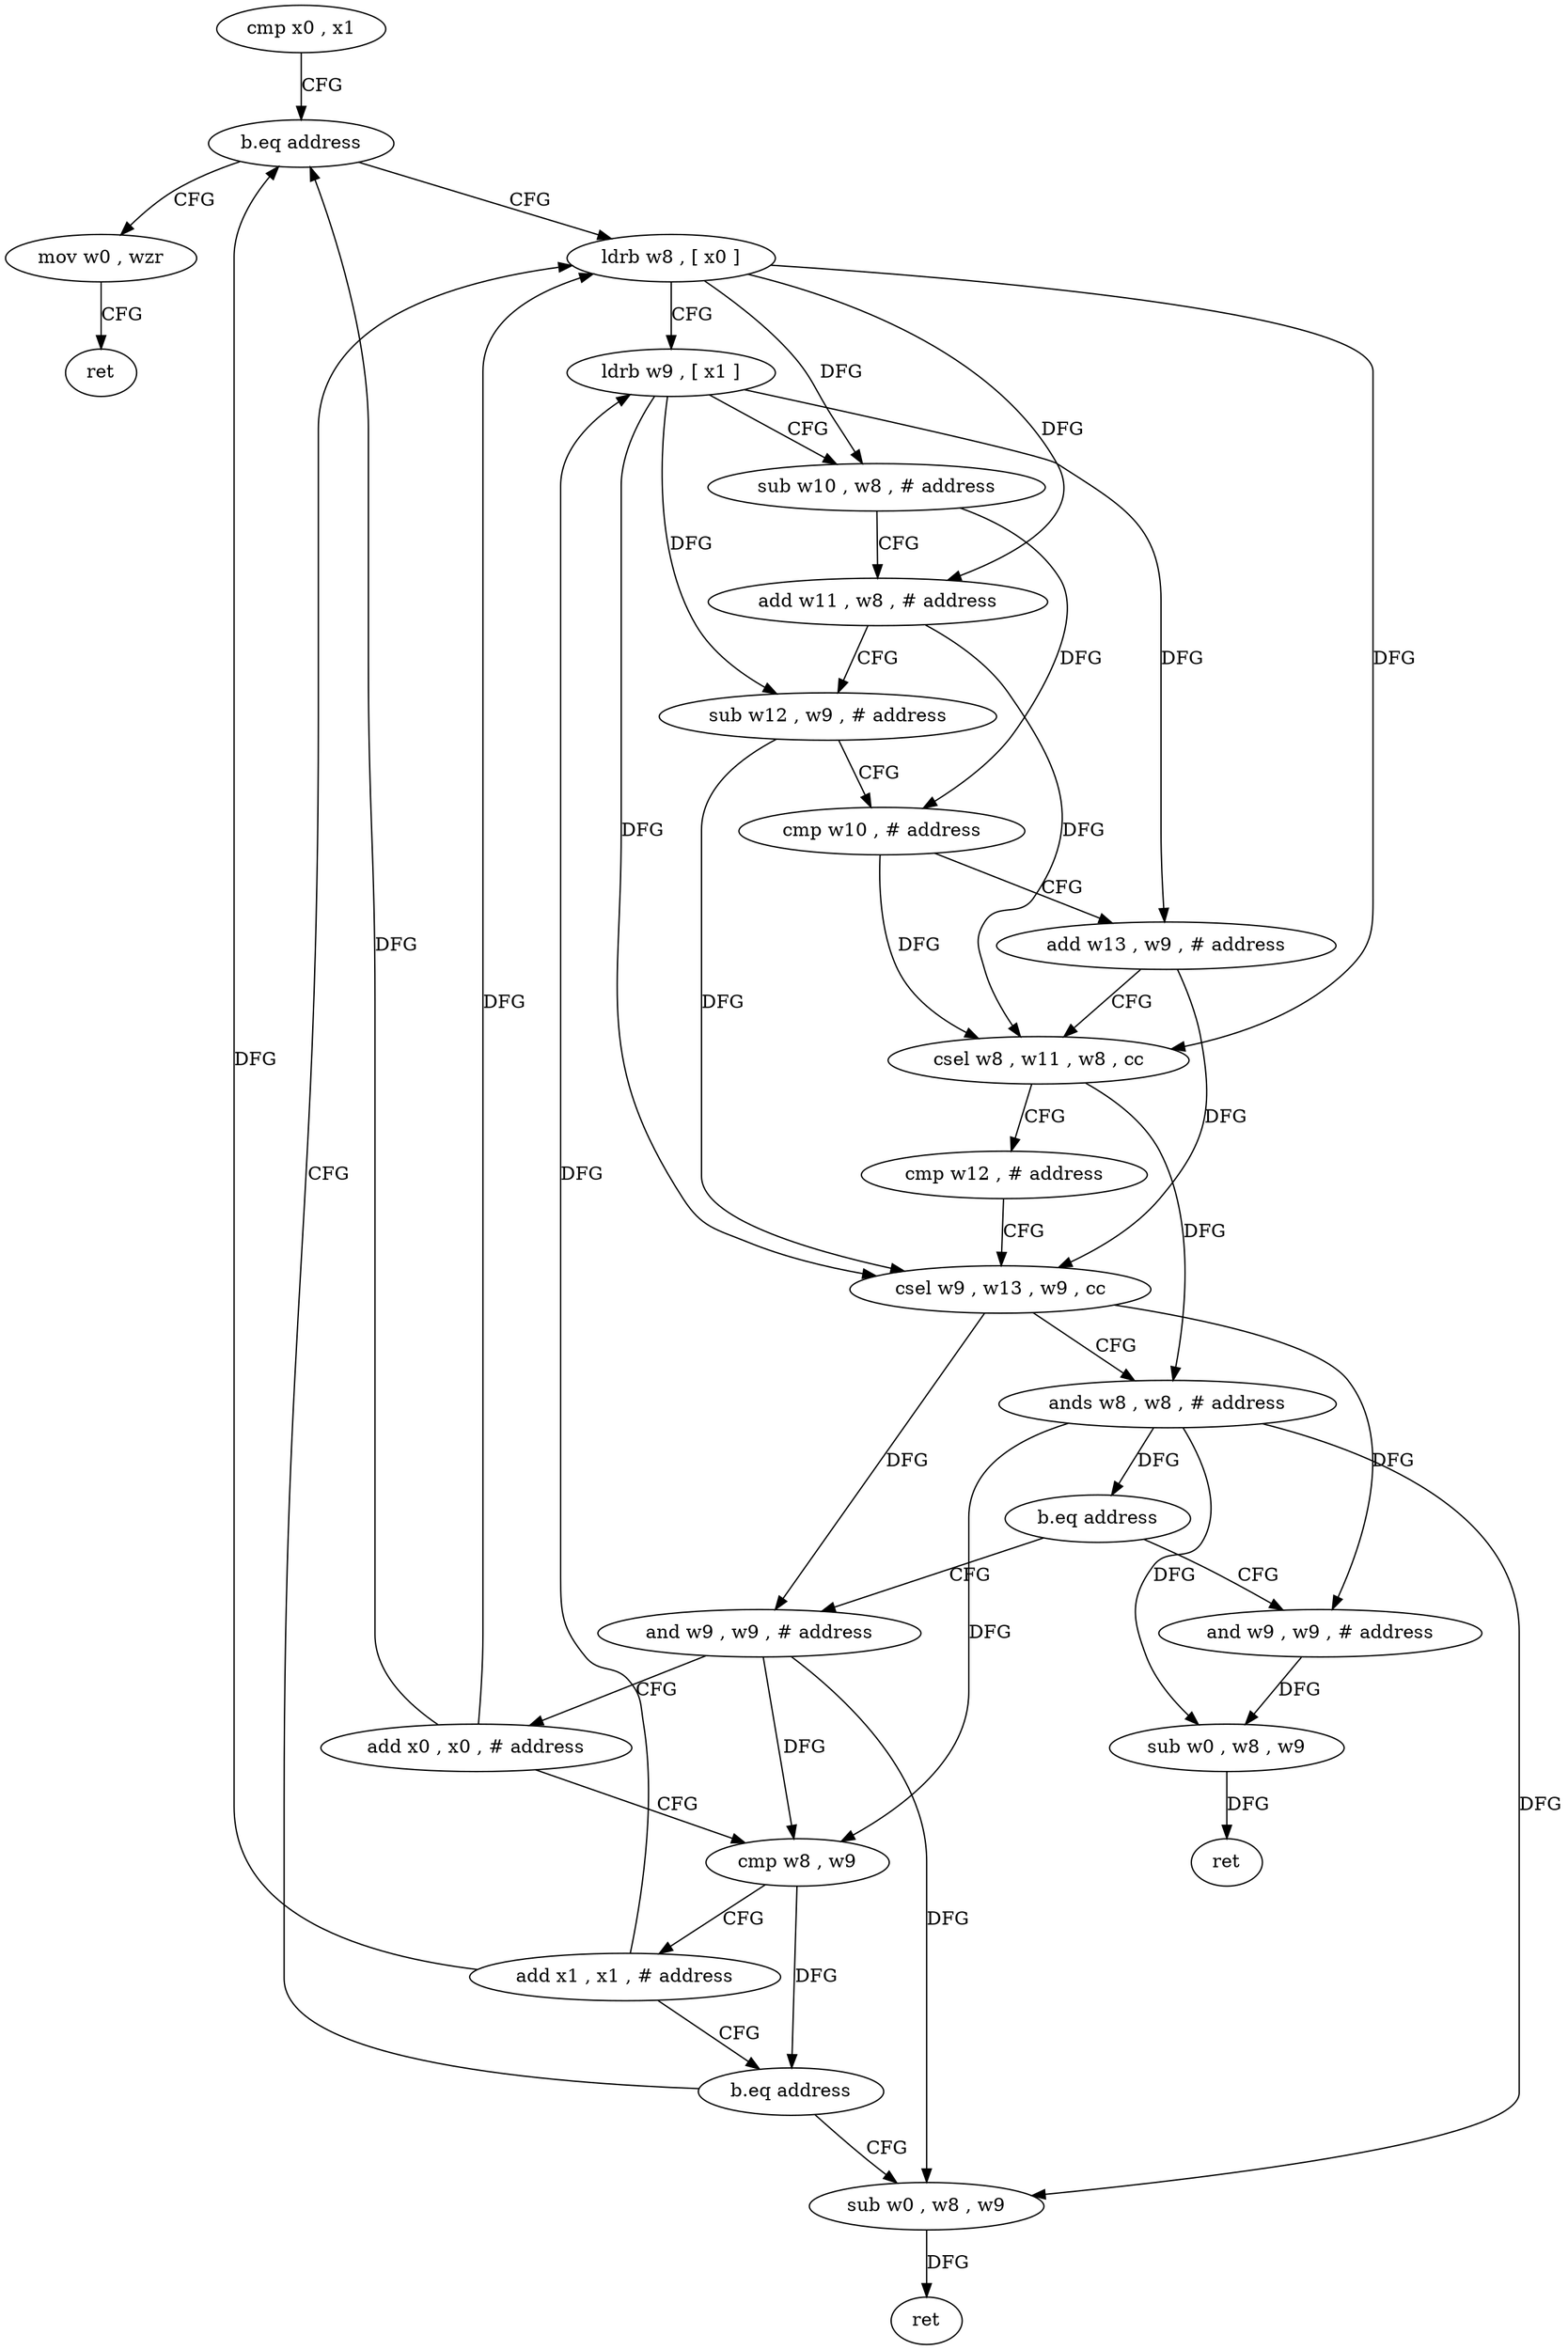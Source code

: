digraph "func" {
"4282424" [label = "cmp x0 , x1" ]
"4282428" [label = "b.eq address" ]
"4282508" [label = "mov w0 , wzr" ]
"4282432" [label = "ldrb w8 , [ x0 ]" ]
"4282512" [label = "ret" ]
"4282436" [label = "ldrb w9 , [ x1 ]" ]
"4282440" [label = "sub w10 , w8 , # address" ]
"4282444" [label = "add w11 , w8 , # address" ]
"4282448" [label = "sub w12 , w9 , # address" ]
"4282452" [label = "cmp w10 , # address" ]
"4282456" [label = "add w13 , w9 , # address" ]
"4282460" [label = "csel w8 , w11 , w8 , cc" ]
"4282464" [label = "cmp w12 , # address" ]
"4282468" [label = "csel w9 , w13 , w9 , cc" ]
"4282472" [label = "ands w8 , w8 , # address" ]
"4282476" [label = "b.eq address" ]
"4282516" [label = "and w9 , w9 , # address" ]
"4282480" [label = "and w9 , w9 , # address" ]
"4282520" [label = "sub w0 , w8 , w9" ]
"4282524" [label = "ret" ]
"4282484" [label = "add x0 , x0 , # address" ]
"4282488" [label = "cmp w8 , w9" ]
"4282492" [label = "add x1 , x1 , # address" ]
"4282496" [label = "b.eq address" ]
"4282500" [label = "sub w0 , w8 , w9" ]
"4282504" [label = "ret" ]
"4282424" -> "4282428" [ label = "CFG" ]
"4282428" -> "4282508" [ label = "CFG" ]
"4282428" -> "4282432" [ label = "CFG" ]
"4282508" -> "4282512" [ label = "CFG" ]
"4282432" -> "4282436" [ label = "CFG" ]
"4282432" -> "4282440" [ label = "DFG" ]
"4282432" -> "4282444" [ label = "DFG" ]
"4282432" -> "4282460" [ label = "DFG" ]
"4282436" -> "4282440" [ label = "CFG" ]
"4282436" -> "4282448" [ label = "DFG" ]
"4282436" -> "4282456" [ label = "DFG" ]
"4282436" -> "4282468" [ label = "DFG" ]
"4282440" -> "4282444" [ label = "CFG" ]
"4282440" -> "4282452" [ label = "DFG" ]
"4282444" -> "4282448" [ label = "CFG" ]
"4282444" -> "4282460" [ label = "DFG" ]
"4282448" -> "4282452" [ label = "CFG" ]
"4282448" -> "4282468" [ label = "DFG" ]
"4282452" -> "4282456" [ label = "CFG" ]
"4282452" -> "4282460" [ label = "DFG" ]
"4282456" -> "4282460" [ label = "CFG" ]
"4282456" -> "4282468" [ label = "DFG" ]
"4282460" -> "4282464" [ label = "CFG" ]
"4282460" -> "4282472" [ label = "DFG" ]
"4282464" -> "4282468" [ label = "CFG" ]
"4282468" -> "4282472" [ label = "CFG" ]
"4282468" -> "4282516" [ label = "DFG" ]
"4282468" -> "4282480" [ label = "DFG" ]
"4282472" -> "4282476" [ label = "DFG" ]
"4282472" -> "4282520" [ label = "DFG" ]
"4282472" -> "4282488" [ label = "DFG" ]
"4282472" -> "4282500" [ label = "DFG" ]
"4282476" -> "4282516" [ label = "CFG" ]
"4282476" -> "4282480" [ label = "CFG" ]
"4282516" -> "4282520" [ label = "DFG" ]
"4282480" -> "4282484" [ label = "CFG" ]
"4282480" -> "4282488" [ label = "DFG" ]
"4282480" -> "4282500" [ label = "DFG" ]
"4282520" -> "4282524" [ label = "DFG" ]
"4282484" -> "4282488" [ label = "CFG" ]
"4282484" -> "4282432" [ label = "DFG" ]
"4282484" -> "4282428" [ label = "DFG" ]
"4282488" -> "4282492" [ label = "CFG" ]
"4282488" -> "4282496" [ label = "DFG" ]
"4282492" -> "4282496" [ label = "CFG" ]
"4282492" -> "4282428" [ label = "DFG" ]
"4282492" -> "4282436" [ label = "DFG" ]
"4282496" -> "4282432" [ label = "CFG" ]
"4282496" -> "4282500" [ label = "CFG" ]
"4282500" -> "4282504" [ label = "DFG" ]
}

